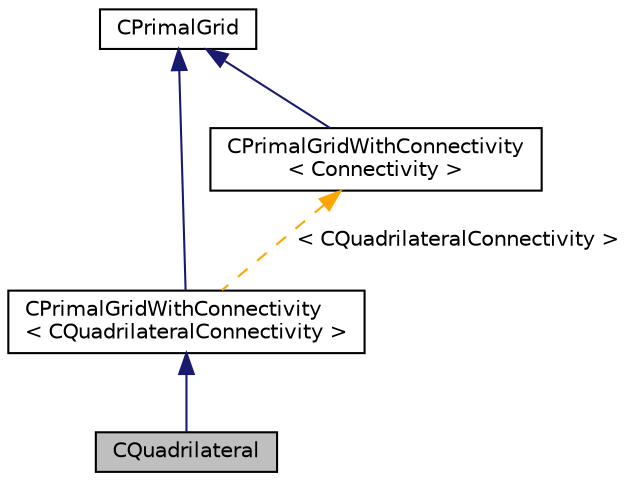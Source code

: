 digraph "CQuadrilateral"
{
 // LATEX_PDF_SIZE
  edge [fontname="Helvetica",fontsize="10",labelfontname="Helvetica",labelfontsize="10"];
  node [fontname="Helvetica",fontsize="10",shape=record];
  Node1 [label="CQuadrilateral",height=0.2,width=0.4,color="black", fillcolor="grey75", style="filled", fontcolor="black",tooltip="Class for quadrilateral element definition."];
  Node2 -> Node1 [dir="back",color="midnightblue",fontsize="10",style="solid",fontname="Helvetica"];
  Node2 [label="CPrimalGridWithConnectivity\l\< CQuadrilateralConnectivity \>",height=0.2,width=0.4,color="black", fillcolor="white", style="filled",URL="$classCPrimalGridWithConnectivity.html",tooltip=" "];
  Node3 -> Node2 [dir="back",color="midnightblue",fontsize="10",style="solid",fontname="Helvetica"];
  Node3 [label="CPrimalGrid",height=0.2,width=0.4,color="black", fillcolor="white", style="filled",URL="$classCPrimalGrid.html",tooltip="Class to define the numerical primal grid."];
  Node4 -> Node2 [dir="back",color="orange",fontsize="10",style="dashed",label=" \< CQuadrilateralConnectivity \>" ,fontname="Helvetica"];
  Node4 [label="CPrimalGridWithConnectivity\l\< Connectivity \>",height=0.2,width=0.4,color="black", fillcolor="white", style="filled",URL="$classCPrimalGridWithConnectivity.html",tooltip="Override the connectivity getters of CPrimalGrid."];
  Node3 -> Node4 [dir="back",color="midnightblue",fontsize="10",style="solid",fontname="Helvetica"];
}
